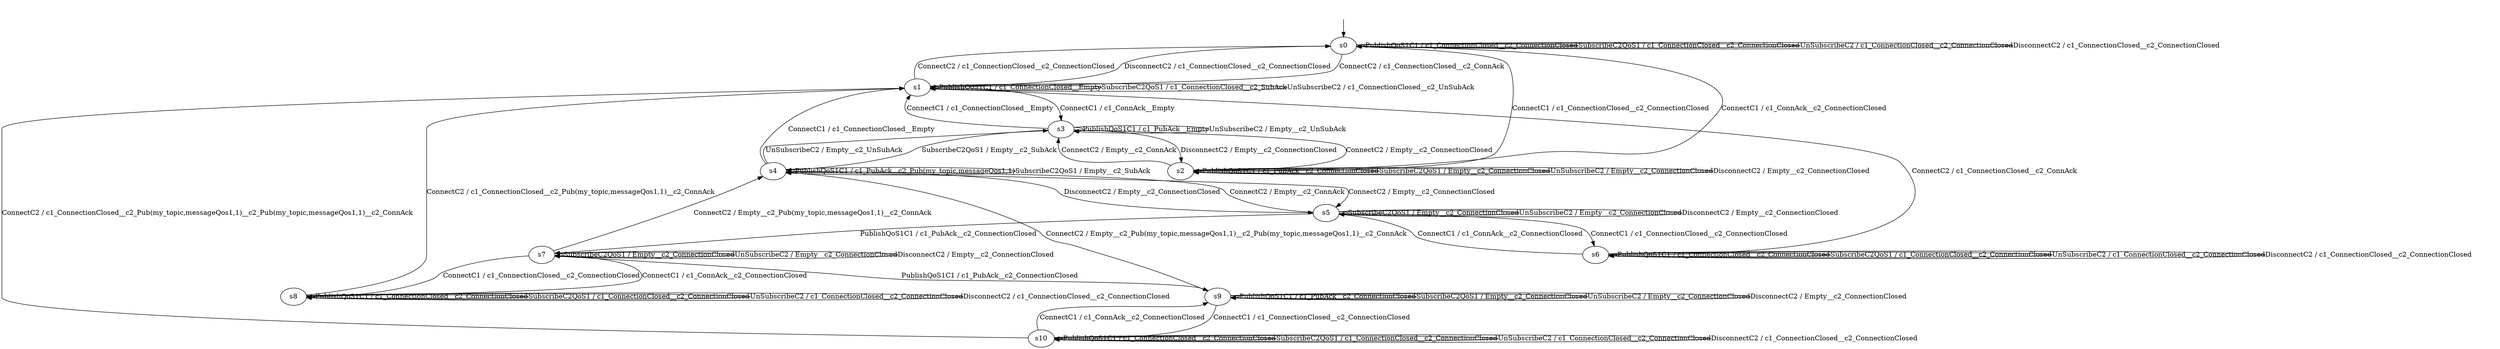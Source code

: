 digraph h1 {
s0 [label="s0"];
s1 [label="s1"];
s2 [label="s2"];
s3 [label="s3"];
s4 [label="s4"];
s5 [label="s5"];
s6 [label="s6"];
s7 [label="s7"];
s8 [label="s8"];
s9 [label="s9"];
s10 [label="s10"];
s0 -> s1 [label="ConnectC2 / c1_ConnectionClosed__c2_ConnAck"];
s0 -> s2 [label="ConnectC1 / c1_ConnAck__c2_ConnectionClosed"];
s0 -> s0 [label="PublishQoS1C1 / c1_ConnectionClosed__c2_ConnectionClosed"];
s0 -> s0 [label="SubscribeC2QoS1 / c1_ConnectionClosed__c2_ConnectionClosed"];
s0 -> s0 [label="UnSubscribeC2 / c1_ConnectionClosed__c2_ConnectionClosed"];
s0 -> s0 [label="DisconnectC2 / c1_ConnectionClosed__c2_ConnectionClosed"];
s1 -> s0 [label="ConnectC2 / c1_ConnectionClosed__c2_ConnectionClosed"];
s1 -> s3 [label="ConnectC1 / c1_ConnAck__Empty"];
s1 -> s1 [label="PublishQoS1C1 / c1_ConnectionClosed__Empty"];
s1 -> s1 [label="SubscribeC2QoS1 / c1_ConnectionClosed__c2_SubAck"];
s1 -> s1 [label="UnSubscribeC2 / c1_ConnectionClosed__c2_UnSubAck"];
s1 -> s0 [label="DisconnectC2 / c1_ConnectionClosed__c2_ConnectionClosed"];
s2 -> s3 [label="ConnectC2 / Empty__c2_ConnAck"];
s2 -> s0 [label="ConnectC1 / c1_ConnectionClosed__c2_ConnectionClosed"];
s2 -> s2 [label="PublishQoS1C1 / c1_PubAck__c2_ConnectionClosed"];
s2 -> s2 [label="SubscribeC2QoS1 / Empty__c2_ConnectionClosed"];
s2 -> s2 [label="UnSubscribeC2 / Empty__c2_ConnectionClosed"];
s2 -> s2 [label="DisconnectC2 / Empty__c2_ConnectionClosed"];
s3 -> s2 [label="ConnectC2 / Empty__c2_ConnectionClosed"];
s3 -> s1 [label="ConnectC1 / c1_ConnectionClosed__Empty"];
s3 -> s3 [label="PublishQoS1C1 / c1_PubAck__Empty"];
s3 -> s4 [label="SubscribeC2QoS1 / Empty__c2_SubAck"];
s3 -> s3 [label="UnSubscribeC2 / Empty__c2_UnSubAck"];
s3 -> s2 [label="DisconnectC2 / Empty__c2_ConnectionClosed"];
s4 -> s5 [label="ConnectC2 / Empty__c2_ConnectionClosed"];
s4 -> s1 [label="ConnectC1 / c1_ConnectionClosed__Empty"];
s4 -> s4 [label="PublishQoS1C1 / c1_PubAck__c2_Pub(my_topic,messageQos1,1)"];
s4 -> s4 [label="SubscribeC2QoS1 / Empty__c2_SubAck"];
s4 -> s3 [label="UnSubscribeC2 / Empty__c2_UnSubAck"];
s4 -> s5 [label="DisconnectC2 / Empty__c2_ConnectionClosed"];
s5 -> s4 [label="ConnectC2 / Empty__c2_ConnAck"];
s5 -> s6 [label="ConnectC1 / c1_ConnectionClosed__c2_ConnectionClosed"];
s5 -> s7 [label="PublishQoS1C1 / c1_PubAck__c2_ConnectionClosed"];
s5 -> s5 [label="SubscribeC2QoS1 / Empty__c2_ConnectionClosed"];
s5 -> s5 [label="UnSubscribeC2 / Empty__c2_ConnectionClosed"];
s5 -> s5 [label="DisconnectC2 / Empty__c2_ConnectionClosed"];
s6 -> s1 [label="ConnectC2 / c1_ConnectionClosed__c2_ConnAck"];
s6 -> s5 [label="ConnectC1 / c1_ConnAck__c2_ConnectionClosed"];
s6 -> s6 [label="PublishQoS1C1 / c1_ConnectionClosed__c2_ConnectionClosed"];
s6 -> s6 [label="SubscribeC2QoS1 / c1_ConnectionClosed__c2_ConnectionClosed"];
s6 -> s6 [label="UnSubscribeC2 / c1_ConnectionClosed__c2_ConnectionClosed"];
s6 -> s6 [label="DisconnectC2 / c1_ConnectionClosed__c2_ConnectionClosed"];
s7 -> s4 [label="ConnectC2 / Empty__c2_Pub(my_topic,messageQos1,1)__c2_ConnAck"];
s7 -> s8 [label="ConnectC1 / c1_ConnectionClosed__c2_ConnectionClosed"];
s7 -> s9 [label="PublishQoS1C1 / c1_PubAck__c2_ConnectionClosed"];
s7 -> s7 [label="SubscribeC2QoS1 / Empty__c2_ConnectionClosed"];
s7 -> s7 [label="UnSubscribeC2 / Empty__c2_ConnectionClosed"];
s7 -> s7 [label="DisconnectC2 / Empty__c2_ConnectionClosed"];
s8 -> s1 [label="ConnectC2 / c1_ConnectionClosed__c2_Pub(my_topic,messageQos1,1)__c2_ConnAck"];
s8 -> s7 [label="ConnectC1 / c1_ConnAck__c2_ConnectionClosed"];
s8 -> s8 [label="PublishQoS1C1 / c1_ConnectionClosed__c2_ConnectionClosed"];
s8 -> s8 [label="SubscribeC2QoS1 / c1_ConnectionClosed__c2_ConnectionClosed"];
s8 -> s8 [label="UnSubscribeC2 / c1_ConnectionClosed__c2_ConnectionClosed"];
s8 -> s8 [label="DisconnectC2 / c1_ConnectionClosed__c2_ConnectionClosed"];
s9 -> s4 [label="ConnectC2 / Empty__c2_Pub(my_topic,messageQos1,1)__c2_Pub(my_topic,messageQos1,1)__c2_ConnAck"];
s9 -> s10 [label="ConnectC1 / c1_ConnectionClosed__c2_ConnectionClosed"];
s9 -> s9 [label="PublishQoS1C1 / c1_PubAck__c2_ConnectionClosed"];
s9 -> s9 [label="SubscribeC2QoS1 / Empty__c2_ConnectionClosed"];
s9 -> s9 [label="UnSubscribeC2 / Empty__c2_ConnectionClosed"];
s9 -> s9 [label="DisconnectC2 / Empty__c2_ConnectionClosed"];
s10 -> s1 [label="ConnectC2 / c1_ConnectionClosed__c2_Pub(my_topic,messageQos1,1)__c2_Pub(my_topic,messageQos1,1)__c2_ConnAck"];
s10 -> s9 [label="ConnectC1 / c1_ConnAck__c2_ConnectionClosed"];
s10 -> s10 [label="PublishQoS1C1 / c1_ConnectionClosed__c2_ConnectionClosed"];
s10 -> s10 [label="SubscribeC2QoS1 / c1_ConnectionClosed__c2_ConnectionClosed"];
s10 -> s10 [label="UnSubscribeC2 / c1_ConnectionClosed__c2_ConnectionClosed"];
s10 -> s10 [label="DisconnectC2 / c1_ConnectionClosed__c2_ConnectionClosed"];
__start0 [shape=none, label=""];
__start0 -> s0 [label=""];
}
